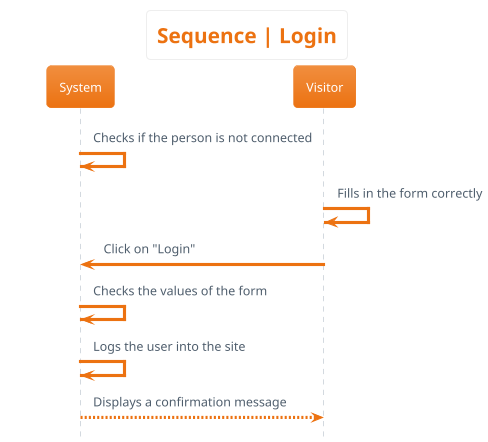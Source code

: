 @startuml sequence__login
hide footbox
skinparam actorStyle awesome
!theme aws-orange
skinparam backgroundcolor White

'Titre'
title Sequence | Login

'Déroulement'
System -> System : Checks if the person is not connected
Visitor -> Visitor : Fills in the form correctly
Visitor -> System : Click on "Login"
System -> System : Checks the values of the form
System -> System : Logs the user into the site
System --> Visitor : Displays a confirmation message
@enduml